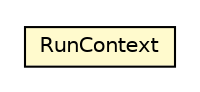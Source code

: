 #!/usr/local/bin/dot
#
# Class diagram 
# Generated by UMLGraph version R5_6-24-gf6e263 (http://www.umlgraph.org/)
#

digraph G {
	edge [fontname="Helvetica",fontsize=10,labelfontname="Helvetica",labelfontsize=10];
	node [fontname="Helvetica",fontsize=10,shape=plaintext];
	nodesep=0.25;
	ranksep=0.5;
	// com.orientechnologies.orient.core.db.OScenarioThreadLocal.RunContext
	c3554493 [label=<<table title="com.orientechnologies.orient.core.db.OScenarioThreadLocal.RunContext" border="0" cellborder="1" cellspacing="0" cellpadding="2" port="p" bgcolor="lemonChiffon" href="./OScenarioThreadLocal.RunContext.html">
		<tr><td><table border="0" cellspacing="0" cellpadding="1">
<tr><td align="center" balign="center"> RunContext </td></tr>
		</table></td></tr>
		</table>>, URL="./OScenarioThreadLocal.RunContext.html", fontname="Helvetica", fontcolor="black", fontsize=10.0];
}

